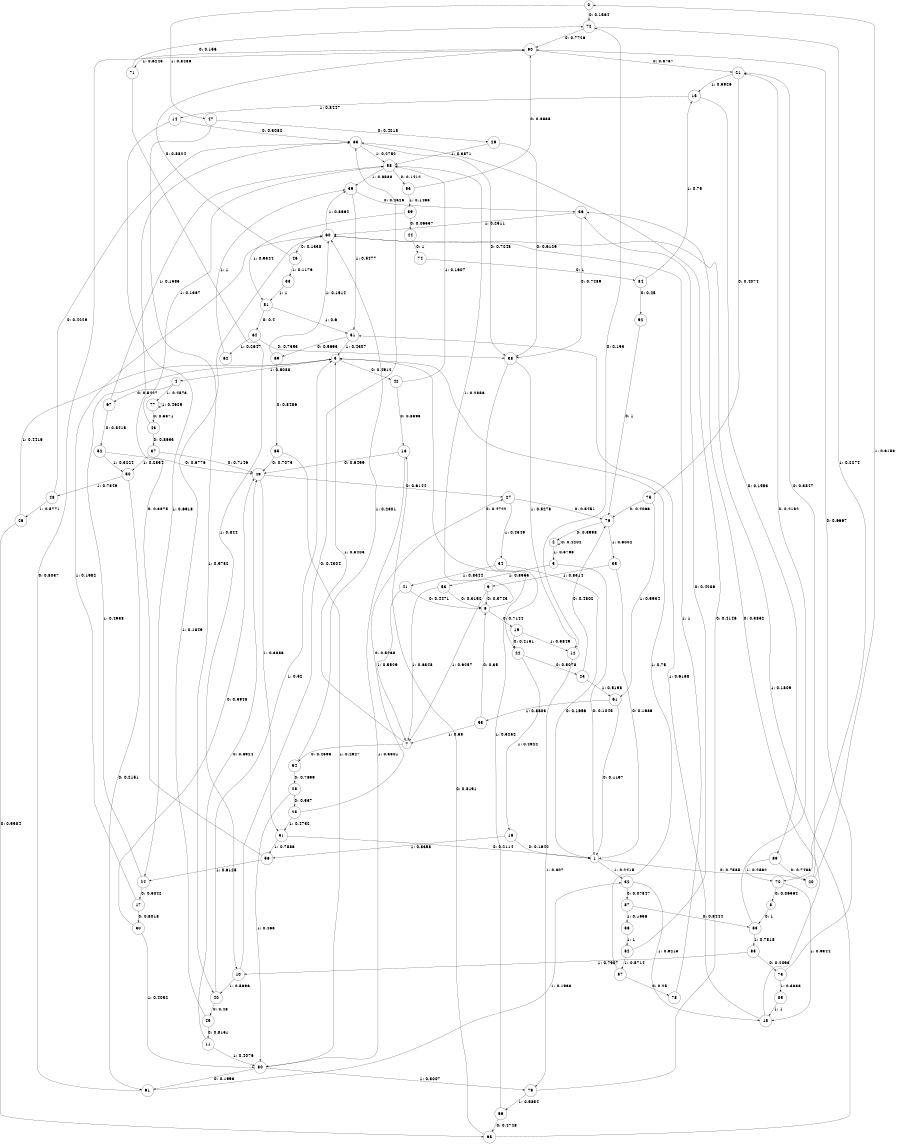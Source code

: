 digraph "ch2concat_phase3_L10" {
size = "6,8.5";
ratio = "fill";
node [shape = circle];
node [fontsize = 24];
edge [fontsize = 24];
0 -> 72 [label = "0: 0.1564   "];
0 -> 47 [label = "1: 0.8436   "];
1 -> 20 [label = "0: 0.7585   "];
1 -> 32 [label = "1: 0.2415   "];
2 -> 2 [label = "0: 0.4202   "];
2 -> 5 [label = "1: 0.5798   "];
3 -> 42 [label = "0: 0.4912   "];
3 -> 4 [label = "1: 0.5088   "];
4 -> 67 [label = "0: 0.5427   "];
4 -> 77 [label = "1: 0.4573   "];
5 -> 1 [label = "0: 0.1045   "];
5 -> 53 [label = "1: 0.8955   "];
6 -> 19 [label = "0: 0.7144   "];
6 -> 58 [label = "1: 0.2856   "];
7 -> 54 [label = "0: 0.4595   "];
7 -> 3 [label = "1: 0.5405   "];
8 -> 83 [label = "0: 1        "];
9 -> 6 [label = "0: 0.3743   "];
9 -> 7 [label = "1: 0.6257   "];
10 -> 63 [label = "0: 0.4304   "];
10 -> 40 [label = "1: 0.5696   "];
11 -> 49 [label = "0: 0.5924   "];
11 -> 80 [label = "1: 0.4076   "];
12 -> 72 [label = "0: 0.193    "];
12 -> 79 [label = "1: 0.807    "];
13 -> 49 [label = "0: 0.6499   "];
13 -> 80 [label = "1: 0.3501   "];
14 -> 63 [label = "0: 0.3082   "];
14 -> 24 [label = "1: 0.6918   "];
15 -> 89 [label = "0: 0.1553   "];
15 -> 14 [label = "1: 0.8447   "];
16 -> 1 [label = "0: 0.1642   "];
16 -> 56 [label = "1: 0.8358   "];
17 -> 30 [label = "0: 0.8018   "];
17 -> 60 [label = "1: 0.1982   "];
18 -> 36 [label = "0: 0.3832   "];
18 -> 31 [label = "1: 0.6168   "];
19 -> 22 [label = "0: 0.4151   "];
19 -> 12 [label = "1: 0.5849   "];
20 -> 21 [label = "0: 0.3847   "];
20 -> 0 [label = "1: 0.6153   "];
21 -> 75 [label = "0: 0.4074   "];
21 -> 15 [label = "1: 0.5926   "];
22 -> 23 [label = "0: 0.5078   "];
22 -> 16 [label = "1: 0.4922   "];
23 -> 76 [label = "0: 0.4802   "];
23 -> 61 [label = "1: 0.5198   "];
24 -> 17 [label = "0: 0.5042   "];
24 -> 3 [label = "1: 0.4958   "];
25 -> 27 [label = "0: 0.5268   "];
25 -> 51 [label = "1: 0.4732   "];
26 -> 68 [label = "0: 0.5584   "];
26 -> 3 [label = "1: 0.4416   "];
27 -> 76 [label = "0: 0.5451   "];
27 -> 34 [label = "1: 0.4549   "];
28 -> 25 [label = "0: 0.537    "];
28 -> 80 [label = "1: 0.463    "];
29 -> 38 [label = "0: 0.6129   "];
29 -> 58 [label = "1: 0.3871   "];
30 -> 49 [label = "0: 0.5948   "];
30 -> 80 [label = "1: 0.4052   "];
31 -> 69 [label = "0: 0.5693   "];
31 -> 3 [label = "1: 0.4307   "];
32 -> 87 [label = "0: 0.07847  "];
32 -> 18 [label = "1: 0.9215   "];
33 -> 81 [label = "1: 1        "];
34 -> 1 [label = "0: 0.1656   "];
34 -> 41 [label = "1: 0.8344   "];
35 -> 1 [label = "0: 0.1686   "];
35 -> 9 [label = "1: 0.8314   "];
36 -> 38 [label = "0: 0.7489   "];
36 -> 60 [label = "1: 0.2511   "];
37 -> 49 [label = "0: 0.7146   "];
37 -> 50 [label = "1: 0.2854   "];
38 -> 22 [label = "0: 0.4722   "];
38 -> 12 [label = "1: 0.5278   "];
39 -> 36 [label = "0: 0.4523   "];
39 -> 31 [label = "1: 0.5477   "];
40 -> 45 [label = "0: 0.48     "];
40 -> 3 [label = "1: 0.52     "];
41 -> 6 [label = "0: 0.4471   "];
41 -> 7 [label = "1: 0.5529   "];
42 -> 13 [label = "0: 0.8393   "];
42 -> 58 [label = "1: 0.1607   "];
43 -> 37 [label = "0: 0.8633   "];
43 -> 58 [label = "1: 0.1367   "];
44 -> 74 [label = "0: 1        "];
45 -> 11 [label = "0: 0.8151   "];
45 -> 60 [label = "1: 0.1849   "];
46 -> 90 [label = "0: 0.8824   "];
46 -> 33 [label = "1: 0.1176   "];
47 -> 29 [label = "0: 0.4218   "];
47 -> 40 [label = "1: 0.5782   "];
48 -> 63 [label = "0: 0.4229   "];
48 -> 26 [label = "1: 0.5771   "];
49 -> 27 [label = "0: 0.6144   "];
49 -> 51 [label = "1: 0.3856   "];
50 -> 91 [label = "0: 0.2151   "];
50 -> 48 [label = "1: 0.7849   "];
51 -> 1 [label = "0: 0.2114   "];
51 -> 56 [label = "1: 0.7886   "];
52 -> 49 [label = "0: 0.6776   "];
52 -> 50 [label = "1: 0.3224   "];
53 -> 6 [label = "0: 0.3152   "];
53 -> 7 [label = "1: 0.6848   "];
54 -> 28 [label = "0: 0.7699   "];
54 -> 60 [label = "1: 0.2301   "];
55 -> 6 [label = "0: 0.35     "];
55 -> 7 [label = "1: 0.65     "];
56 -> 63 [label = "0: 0.3875   "];
56 -> 24 [label = "1: 0.6125   "];
57 -> 78 [label = "0: 0.25     "];
57 -> 3 [label = "1: 0.75     "];
58 -> 93 [label = "0: 0.1412   "];
58 -> 39 [label = "1: 0.8588   "];
59 -> 44 [label = "0: 0.06557  "];
59 -> 81 [label = "1: 0.9344   "];
60 -> 46 [label = "0: 0.1338   "];
60 -> 39 [label = "1: 0.8662   "];
61 -> 1 [label = "0: 0.1197   "];
61 -> 55 [label = "1: 0.8803   "];
62 -> 39 [label = "1: 1        "];
63 -> 38 [label = "0: 0.7248   "];
63 -> 58 [label = "1: 0.2752   "];
64 -> 38 [label = "0: 0.7353   "];
64 -> 62 [label = "1: 0.2647   "];
65 -> 49 [label = "0: 0.7073   "];
65 -> 80 [label = "1: 0.2927   "];
66 -> 68 [label = "0: 0.4748   "];
66 -> 3 [label = "1: 0.5252   "];
67 -> 52 [label = "0: 0.8415   "];
67 -> 58 [label = "1: 0.1585   "];
68 -> 13 [label = "0: 0.8191   "];
68 -> 60 [label = "1: 0.1809   "];
69 -> 65 [label = "0: 0.8486   "];
69 -> 60 [label = "1: 0.1514   "];
70 -> 8 [label = "0: 0.06564  "];
70 -> 18 [label = "1: 0.9344   "];
71 -> 72 [label = "0: 0.156    "];
71 -> 10 [label = "1: 0.844    "];
72 -> 90 [label = "0: 0.7726   "];
72 -> 70 [label = "1: 0.2274   "];
73 -> 90 [label = "0: 0.6667   "];
73 -> 85 [label = "1: 0.3333   "];
74 -> 84 [label = "0: 1        "];
75 -> 76 [label = "0: 0.4066   "];
75 -> 61 [label = "1: 0.5934   "];
76 -> 2 [label = "0: 0.3998   "];
76 -> 35 [label = "1: 0.6002   "];
77 -> 43 [label = "0: 0.5371   "];
77 -> 77 [label = "1: 0.4629   "];
78 -> 60 [label = "1: 1        "];
79 -> 63 [label = "0: 0.4146   "];
79 -> 66 [label = "1: 0.5854   "];
80 -> 91 [label = "0: 0.1993   "];
80 -> 79 [label = "1: 0.8007   "];
81 -> 64 [label = "0: 0.4      "];
81 -> 31 [label = "1: 0.6      "];
82 -> 36 [label = "0: 0.4286   "];
82 -> 57 [label = "1: 0.5714   "];
83 -> 21 [label = "0: 0.2182   "];
83 -> 88 [label = "1: 0.7818   "];
84 -> 92 [label = "0: 0.25     "];
84 -> 15 [label = "1: 0.75     "];
85 -> 18 [label = "1: 1        "];
86 -> 82 [label = "1: 1        "];
87 -> 83 [label = "0: 0.8444   "];
87 -> 86 [label = "1: 0.1556   "];
88 -> 73 [label = "0: 0.2093   "];
88 -> 10 [label = "1: 0.7907   "];
89 -> 20 [label = "0: 0.7438   "];
89 -> 70 [label = "1: 0.2562   "];
90 -> 21 [label = "0: 0.3757   "];
90 -> 71 [label = "1: 0.6243   "];
91 -> 90 [label = "0: 0.8037   "];
91 -> 32 [label = "1: 0.1963   "];
92 -> 76 [label = "0: 1        "];
93 -> 90 [label = "0: 0.8535   "];
93 -> 59 [label = "1: 0.1465   "];
}